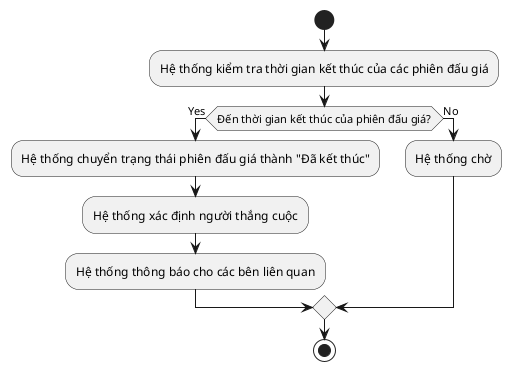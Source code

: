 @startuml   
start
:Hệ thống kiểm tra thời gian kết thúc của các phiên đấu giá;
if (Đến thời gian kết thúc của phiên đấu giá?) then (Yes)
  :Hệ thống chuyển trạng thái phiên đấu giá thành "Đã kết thúc";
  :Hệ thống xác định người thắng cuộc;
  :Hệ thống thông báo cho các bên liên quan;
else (No)
  :Hệ thống chờ;
endif
stop
@enduml 
